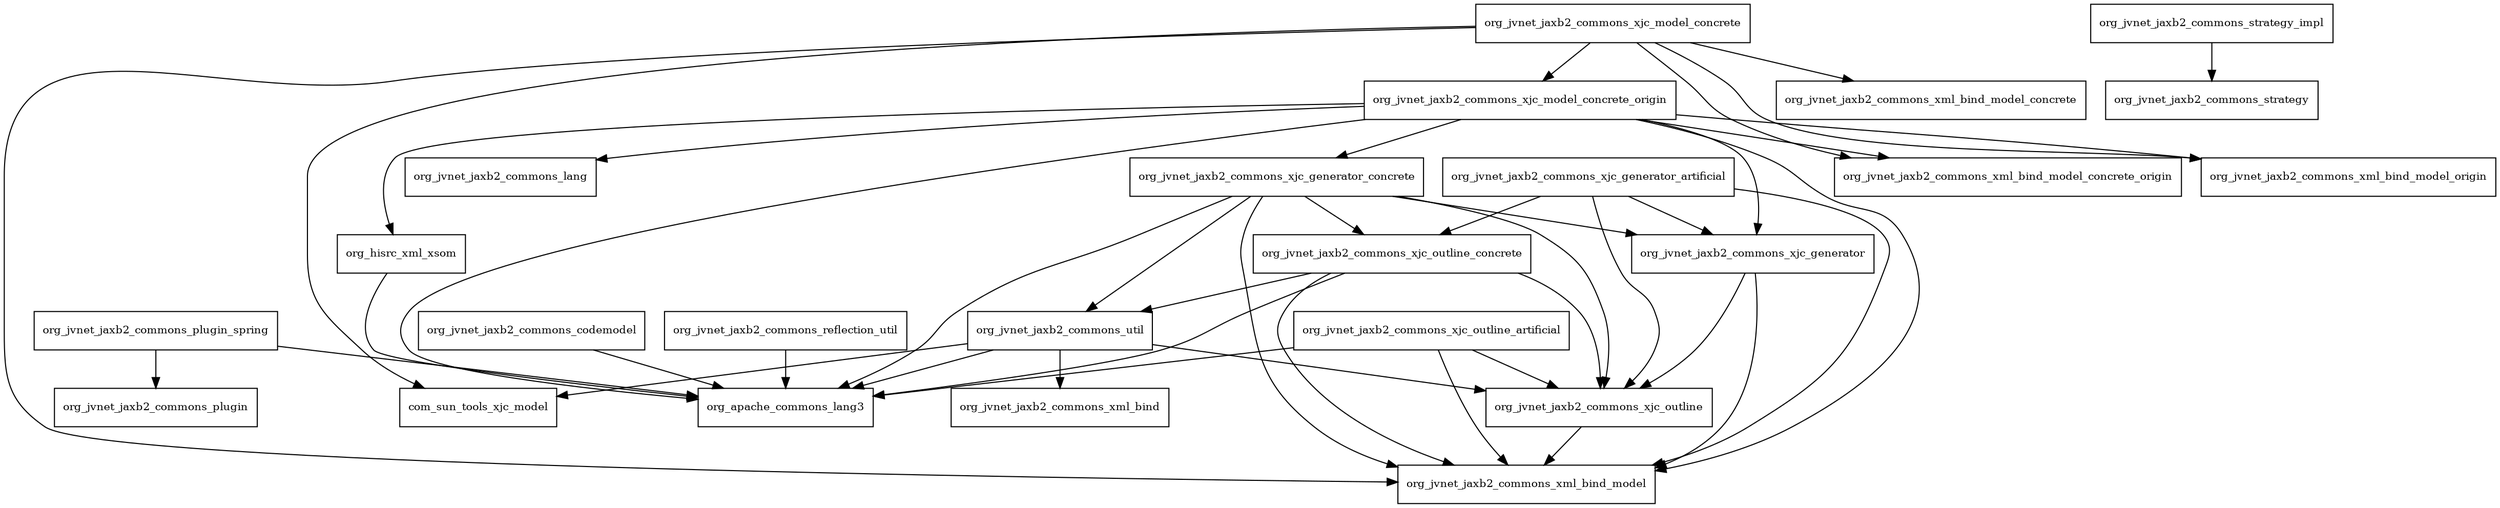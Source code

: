 digraph jaxb2_basics_tools_0_10_0_package_dependencies {
  node [shape = box, fontsize=10.0];
  org_hisrc_xml_xsom -> org_apache_commons_lang3;
  org_jvnet_jaxb2_commons_codemodel -> org_apache_commons_lang3;
  org_jvnet_jaxb2_commons_plugin_spring -> org_apache_commons_lang3;
  org_jvnet_jaxb2_commons_plugin_spring -> org_jvnet_jaxb2_commons_plugin;
  org_jvnet_jaxb2_commons_reflection_util -> org_apache_commons_lang3;
  org_jvnet_jaxb2_commons_strategy_impl -> org_jvnet_jaxb2_commons_strategy;
  org_jvnet_jaxb2_commons_util -> com_sun_tools_xjc_model;
  org_jvnet_jaxb2_commons_util -> org_apache_commons_lang3;
  org_jvnet_jaxb2_commons_util -> org_jvnet_jaxb2_commons_xjc_outline;
  org_jvnet_jaxb2_commons_util -> org_jvnet_jaxb2_commons_xml_bind;
  org_jvnet_jaxb2_commons_xjc_generator -> org_jvnet_jaxb2_commons_xjc_outline;
  org_jvnet_jaxb2_commons_xjc_generator -> org_jvnet_jaxb2_commons_xml_bind_model;
  org_jvnet_jaxb2_commons_xjc_generator_artificial -> org_jvnet_jaxb2_commons_xjc_generator;
  org_jvnet_jaxb2_commons_xjc_generator_artificial -> org_jvnet_jaxb2_commons_xjc_outline;
  org_jvnet_jaxb2_commons_xjc_generator_artificial -> org_jvnet_jaxb2_commons_xjc_outline_concrete;
  org_jvnet_jaxb2_commons_xjc_generator_artificial -> org_jvnet_jaxb2_commons_xml_bind_model;
  org_jvnet_jaxb2_commons_xjc_generator_concrete -> org_apache_commons_lang3;
  org_jvnet_jaxb2_commons_xjc_generator_concrete -> org_jvnet_jaxb2_commons_util;
  org_jvnet_jaxb2_commons_xjc_generator_concrete -> org_jvnet_jaxb2_commons_xjc_generator;
  org_jvnet_jaxb2_commons_xjc_generator_concrete -> org_jvnet_jaxb2_commons_xjc_outline;
  org_jvnet_jaxb2_commons_xjc_generator_concrete -> org_jvnet_jaxb2_commons_xjc_outline_concrete;
  org_jvnet_jaxb2_commons_xjc_generator_concrete -> org_jvnet_jaxb2_commons_xml_bind_model;
  org_jvnet_jaxb2_commons_xjc_model_concrete -> com_sun_tools_xjc_model;
  org_jvnet_jaxb2_commons_xjc_model_concrete -> org_jvnet_jaxb2_commons_xjc_model_concrete_origin;
  org_jvnet_jaxb2_commons_xjc_model_concrete -> org_jvnet_jaxb2_commons_xml_bind_model;
  org_jvnet_jaxb2_commons_xjc_model_concrete -> org_jvnet_jaxb2_commons_xml_bind_model_concrete;
  org_jvnet_jaxb2_commons_xjc_model_concrete -> org_jvnet_jaxb2_commons_xml_bind_model_concrete_origin;
  org_jvnet_jaxb2_commons_xjc_model_concrete -> org_jvnet_jaxb2_commons_xml_bind_model_origin;
  org_jvnet_jaxb2_commons_xjc_model_concrete_origin -> org_apache_commons_lang3;
  org_jvnet_jaxb2_commons_xjc_model_concrete_origin -> org_hisrc_xml_xsom;
  org_jvnet_jaxb2_commons_xjc_model_concrete_origin -> org_jvnet_jaxb2_commons_lang;
  org_jvnet_jaxb2_commons_xjc_model_concrete_origin -> org_jvnet_jaxb2_commons_xjc_generator;
  org_jvnet_jaxb2_commons_xjc_model_concrete_origin -> org_jvnet_jaxb2_commons_xjc_generator_concrete;
  org_jvnet_jaxb2_commons_xjc_model_concrete_origin -> org_jvnet_jaxb2_commons_xml_bind_model;
  org_jvnet_jaxb2_commons_xjc_model_concrete_origin -> org_jvnet_jaxb2_commons_xml_bind_model_concrete_origin;
  org_jvnet_jaxb2_commons_xjc_model_concrete_origin -> org_jvnet_jaxb2_commons_xml_bind_model_origin;
  org_jvnet_jaxb2_commons_xjc_outline -> org_jvnet_jaxb2_commons_xml_bind_model;
  org_jvnet_jaxb2_commons_xjc_outline_artificial -> org_apache_commons_lang3;
  org_jvnet_jaxb2_commons_xjc_outline_artificial -> org_jvnet_jaxb2_commons_xjc_outline;
  org_jvnet_jaxb2_commons_xjc_outline_artificial -> org_jvnet_jaxb2_commons_xml_bind_model;
  org_jvnet_jaxb2_commons_xjc_outline_concrete -> org_apache_commons_lang3;
  org_jvnet_jaxb2_commons_xjc_outline_concrete -> org_jvnet_jaxb2_commons_util;
  org_jvnet_jaxb2_commons_xjc_outline_concrete -> org_jvnet_jaxb2_commons_xjc_outline;
  org_jvnet_jaxb2_commons_xjc_outline_concrete -> org_jvnet_jaxb2_commons_xml_bind_model;
}
